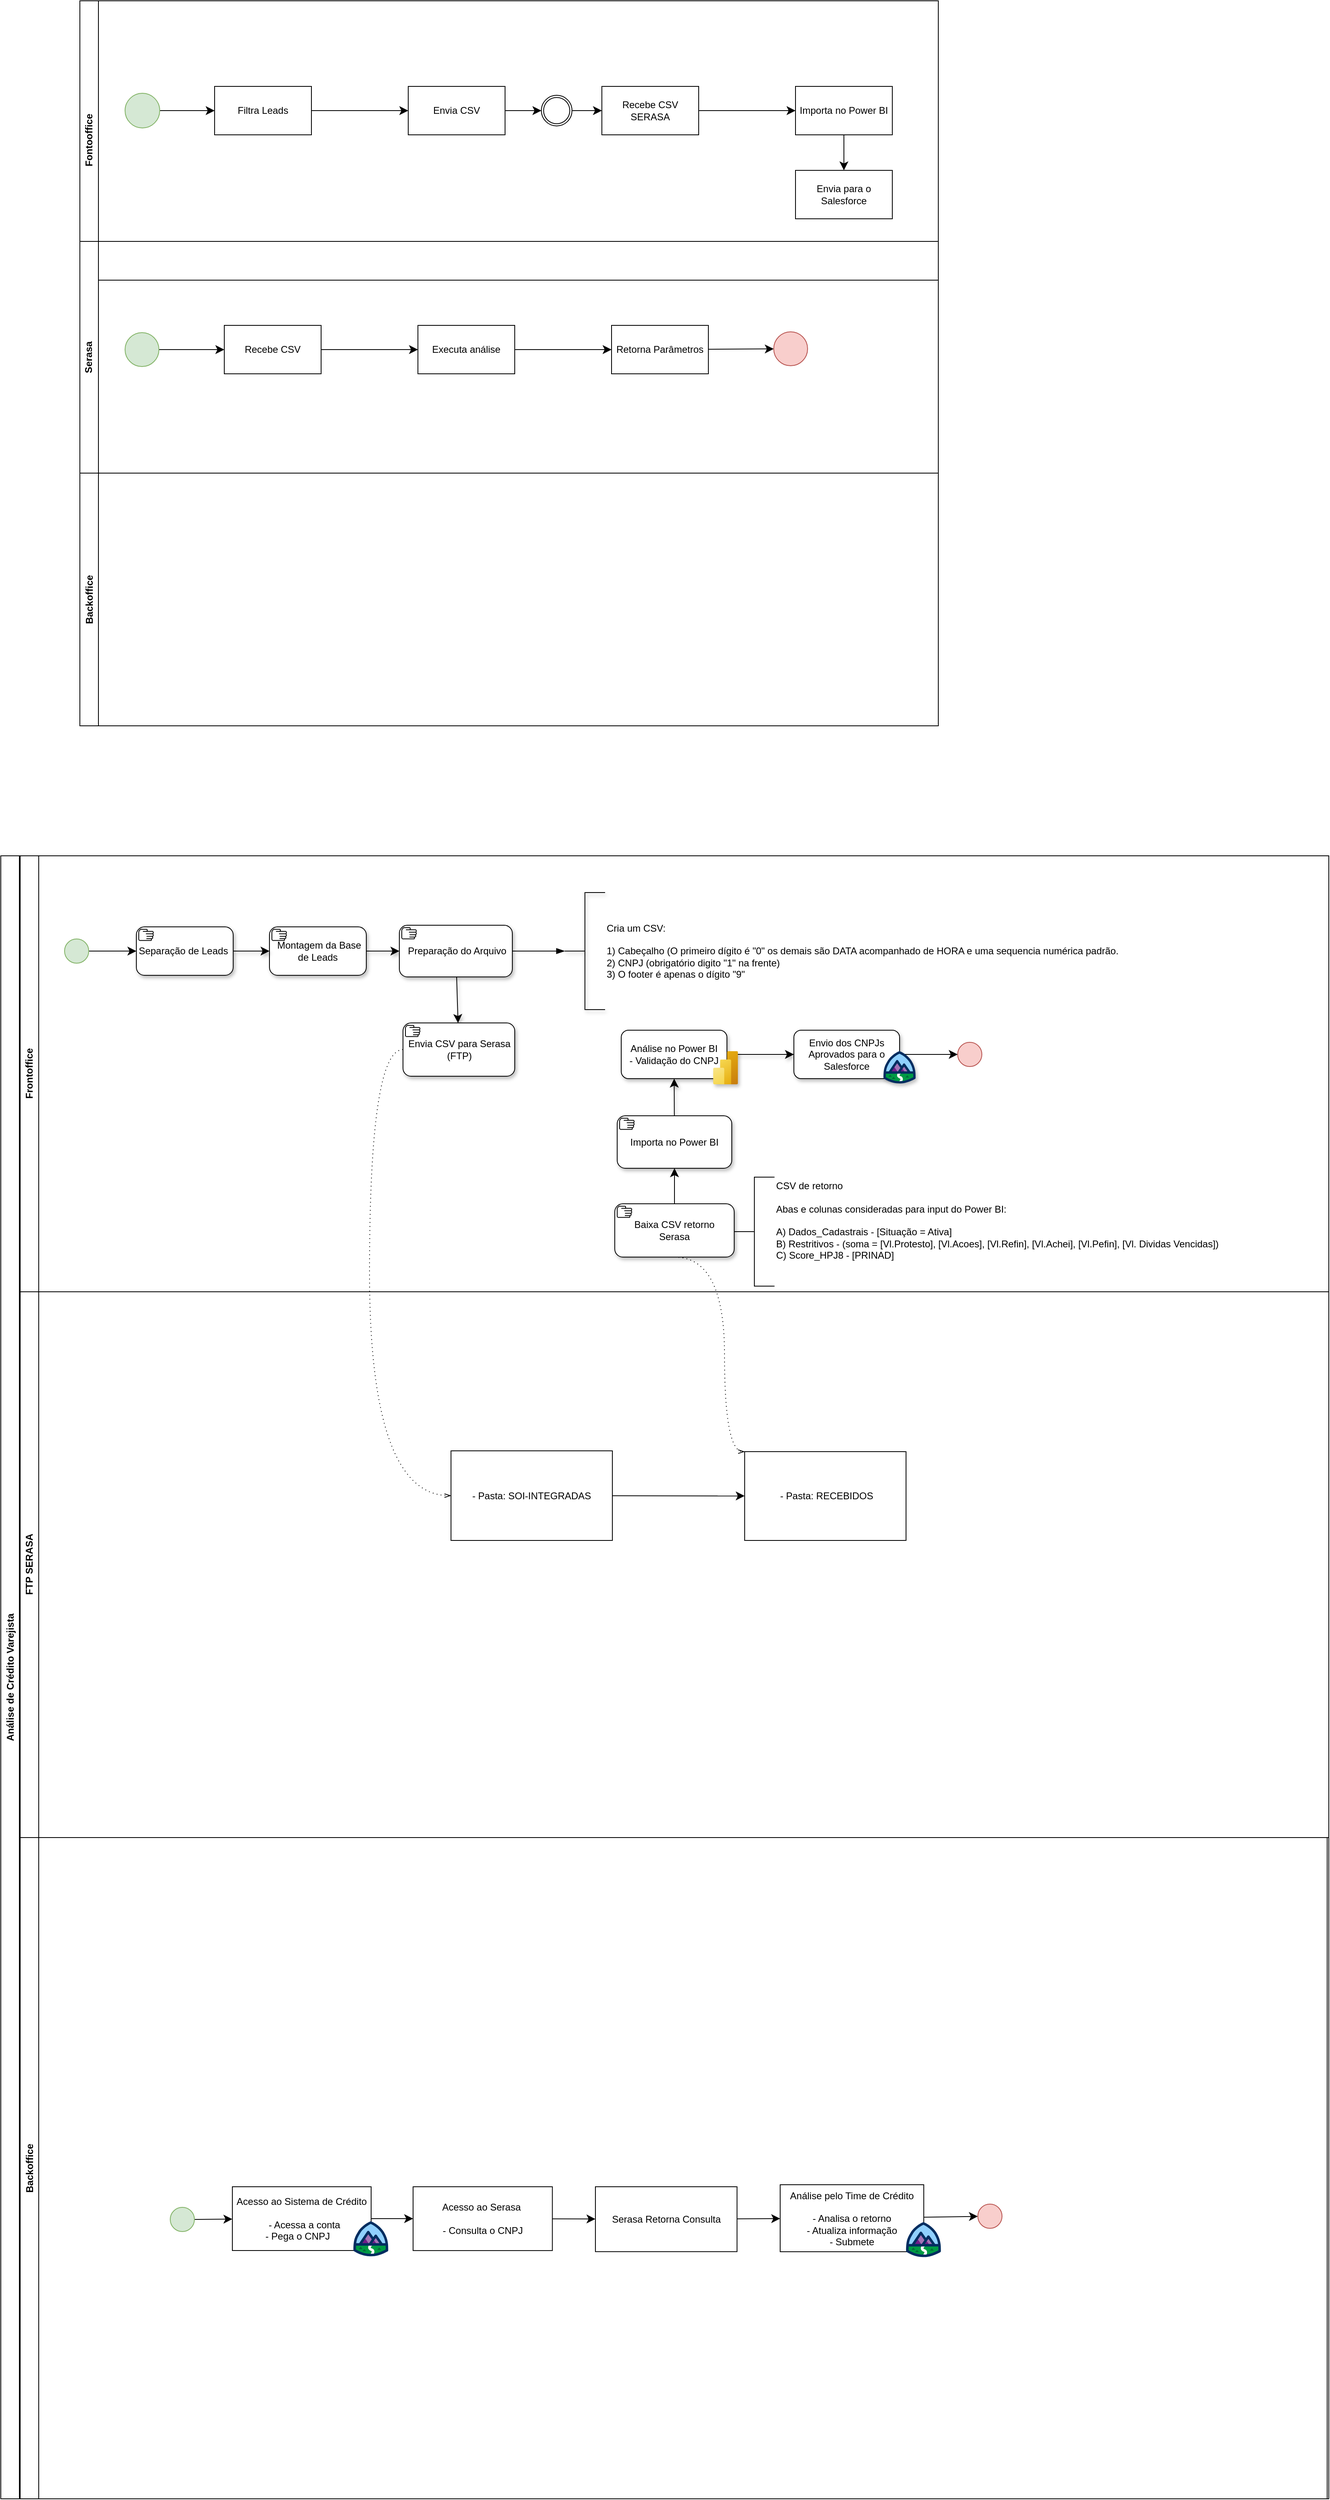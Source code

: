 <mxfile version="24.4.13" type="github">
  <diagram name="Página-1" id="HzU6DnvcWr33lS5XU5_k">
    <mxGraphModel dx="2533" dy="1444" grid="0" gridSize="10" guides="1" tooltips="1" connect="1" arrows="1" fold="1" page="0" pageScale="1" pageWidth="827" pageHeight="1169" math="0" shadow="0">
      <root>
        <mxCell id="0" />
        <mxCell id="1" parent="0" />
        <mxCell id="F1_kbiJudmcKUoZWItg5-99" value="Fontooffice" style="swimlane;horizontal=0;whiteSpace=wrap;html=1;" vertex="1" parent="1">
          <mxGeometry x="-417" y="-90" width="1064" height="346" as="geometry" />
        </mxCell>
        <mxCell id="F1_kbiJudmcKUoZWItg5-100" value="" style="endArrow=classic;html=1;rounded=0;fontSize=12;startSize=8;endSize=8;curved=1;entryX=0;entryY=0.5;entryDx=0;entryDy=0;" edge="1" parent="F1_kbiJudmcKUoZWItg5-99" source="F1_kbiJudmcKUoZWItg5-101" target="F1_kbiJudmcKUoZWItg5-103">
          <mxGeometry width="50" height="50" relative="1" as="geometry">
            <mxPoint x="97" y="138.5" as="sourcePoint" />
            <mxPoint x="222" y="153.5" as="targetPoint" />
          </mxGeometry>
        </mxCell>
        <mxCell id="F1_kbiJudmcKUoZWItg5-101" value="" style="ellipse;whiteSpace=wrap;html=1;aspect=fixed;fillColor=#d5e8d4;strokeColor=#82b366;" vertex="1" parent="F1_kbiJudmcKUoZWItg5-99">
          <mxGeometry x="56" y="114.5" width="43" height="43" as="geometry" />
        </mxCell>
        <mxCell id="F1_kbiJudmcKUoZWItg5-102" value="" style="edgeStyle=none;curved=1;rounded=0;orthogonalLoop=1;jettySize=auto;html=1;fontSize=12;startSize=8;endSize=8;" edge="1" parent="F1_kbiJudmcKUoZWItg5-99" source="F1_kbiJudmcKUoZWItg5-103" target="F1_kbiJudmcKUoZWItg5-105">
          <mxGeometry relative="1" as="geometry" />
        </mxCell>
        <mxCell id="F1_kbiJudmcKUoZWItg5-103" value="Filtra Leads" style="rounded=0;whiteSpace=wrap;html=1;" vertex="1" parent="F1_kbiJudmcKUoZWItg5-99">
          <mxGeometry x="167" y="106" width="120" height="60" as="geometry" />
        </mxCell>
        <mxCell id="F1_kbiJudmcKUoZWItg5-104" value="" style="edgeStyle=none;curved=1;rounded=0;orthogonalLoop=1;jettySize=auto;html=1;fontSize=12;startSize=8;endSize=8;entryX=0;entryY=0.5;entryDx=0;entryDy=0;entryPerimeter=0;" edge="1" parent="F1_kbiJudmcKUoZWItg5-99" source="F1_kbiJudmcKUoZWItg5-105" target="F1_kbiJudmcKUoZWItg5-112">
          <mxGeometry relative="1" as="geometry" />
        </mxCell>
        <mxCell id="F1_kbiJudmcKUoZWItg5-105" value="Envia CSV" style="rounded=0;whiteSpace=wrap;html=1;" vertex="1" parent="F1_kbiJudmcKUoZWItg5-99">
          <mxGeometry x="407" y="106" width="120" height="60" as="geometry" />
        </mxCell>
        <mxCell id="F1_kbiJudmcKUoZWItg5-106" value="" style="edgeStyle=none;curved=1;rounded=0;orthogonalLoop=1;jettySize=auto;html=1;fontSize=12;startSize=8;endSize=8;" edge="1" parent="F1_kbiJudmcKUoZWItg5-99" source="F1_kbiJudmcKUoZWItg5-107" target="F1_kbiJudmcKUoZWItg5-109">
          <mxGeometry relative="1" as="geometry" />
        </mxCell>
        <mxCell id="F1_kbiJudmcKUoZWItg5-107" value="Recebe CSV SERASA" style="rounded=0;whiteSpace=wrap;html=1;" vertex="1" parent="F1_kbiJudmcKUoZWItg5-99">
          <mxGeometry x="647" y="106" width="120" height="60" as="geometry" />
        </mxCell>
        <mxCell id="F1_kbiJudmcKUoZWItg5-108" value="" style="edgeStyle=none;curved=1;rounded=0;orthogonalLoop=1;jettySize=auto;html=1;fontSize=12;startSize=8;endSize=8;" edge="1" parent="F1_kbiJudmcKUoZWItg5-99" source="F1_kbiJudmcKUoZWItg5-109" target="F1_kbiJudmcKUoZWItg5-110">
          <mxGeometry relative="1" as="geometry" />
        </mxCell>
        <mxCell id="F1_kbiJudmcKUoZWItg5-109" value="Importa no Power BI" style="rounded=0;whiteSpace=wrap;html=1;" vertex="1" parent="F1_kbiJudmcKUoZWItg5-99">
          <mxGeometry x="887" y="106" width="120" height="60" as="geometry" />
        </mxCell>
        <mxCell id="F1_kbiJudmcKUoZWItg5-110" value="Envia para o Salesforce" style="rounded=0;whiteSpace=wrap;html=1;" vertex="1" parent="F1_kbiJudmcKUoZWItg5-99">
          <mxGeometry x="887" y="210" width="120" height="60" as="geometry" />
        </mxCell>
        <mxCell id="F1_kbiJudmcKUoZWItg5-111" value="" style="edgeStyle=none;curved=1;rounded=0;orthogonalLoop=1;jettySize=auto;html=1;fontSize=12;startSize=8;endSize=8;" edge="1" parent="F1_kbiJudmcKUoZWItg5-99" source="F1_kbiJudmcKUoZWItg5-112" target="F1_kbiJudmcKUoZWItg5-107">
          <mxGeometry relative="1" as="geometry" />
        </mxCell>
        <mxCell id="F1_kbiJudmcKUoZWItg5-112" value="" style="points=[[0.145,0.145,0],[0.5,0,0],[0.855,0.145,0],[1,0.5,0],[0.855,0.855,0],[0.5,1,0],[0.145,0.855,0],[0,0.5,0]];shape=mxgraph.bpmn.event;html=1;verticalLabelPosition=bottom;labelBackgroundColor=#ffffff;verticalAlign=top;align=center;perimeter=ellipsePerimeter;outlineConnect=0;aspect=fixed;outline=throwing;symbol=general;" vertex="1" parent="F1_kbiJudmcKUoZWItg5-99">
          <mxGeometry x="572" y="117" width="38" height="38" as="geometry" />
        </mxCell>
        <mxCell id="F1_kbiJudmcKUoZWItg5-113" value="Serasa" style="swimlane;horizontal=0;whiteSpace=wrap;html=1;" vertex="1" parent="1">
          <mxGeometry x="-417" y="208" width="1064" height="287" as="geometry" />
        </mxCell>
        <mxCell id="F1_kbiJudmcKUoZWItg5-114" value="" style="edgeStyle=none;curved=1;rounded=0;orthogonalLoop=1;jettySize=auto;html=1;fontSize=12;startSize=8;endSize=8;" edge="1" parent="F1_kbiJudmcKUoZWItg5-113" source="F1_kbiJudmcKUoZWItg5-115" target="F1_kbiJudmcKUoZWItg5-117">
          <mxGeometry relative="1" as="geometry" />
        </mxCell>
        <mxCell id="F1_kbiJudmcKUoZWItg5-115" value="" style="ellipse;whiteSpace=wrap;html=1;aspect=fixed;fillColor=#d5e8d4;strokeColor=#82b366;" vertex="1" parent="F1_kbiJudmcKUoZWItg5-113">
          <mxGeometry x="56" y="113" width="42" height="42" as="geometry" />
        </mxCell>
        <mxCell id="F1_kbiJudmcKUoZWItg5-116" value="" style="edgeStyle=none;curved=1;rounded=0;orthogonalLoop=1;jettySize=auto;html=1;fontSize=12;startSize=8;endSize=8;" edge="1" parent="F1_kbiJudmcKUoZWItg5-113" source="F1_kbiJudmcKUoZWItg5-117" target="F1_kbiJudmcKUoZWItg5-119">
          <mxGeometry relative="1" as="geometry" />
        </mxCell>
        <mxCell id="F1_kbiJudmcKUoZWItg5-117" value="Recebe CSV" style="whiteSpace=wrap;html=1;" vertex="1" parent="F1_kbiJudmcKUoZWItg5-113">
          <mxGeometry x="179" y="104" width="120" height="60" as="geometry" />
        </mxCell>
        <mxCell id="F1_kbiJudmcKUoZWItg5-118" value="" style="edgeStyle=none;curved=1;rounded=0;orthogonalLoop=1;jettySize=auto;html=1;fontSize=12;startSize=8;endSize=8;" edge="1" parent="F1_kbiJudmcKUoZWItg5-113" source="F1_kbiJudmcKUoZWItg5-119" target="F1_kbiJudmcKUoZWItg5-121">
          <mxGeometry relative="1" as="geometry" />
        </mxCell>
        <mxCell id="F1_kbiJudmcKUoZWItg5-119" value="Executa análise" style="whiteSpace=wrap;html=1;" vertex="1" parent="F1_kbiJudmcKUoZWItg5-113">
          <mxGeometry x="419" y="104" width="120" height="60" as="geometry" />
        </mxCell>
        <mxCell id="F1_kbiJudmcKUoZWItg5-120" value="" style="edgeStyle=none;curved=1;rounded=0;orthogonalLoop=1;jettySize=auto;html=1;fontSize=12;startSize=8;endSize=8;" edge="1" parent="F1_kbiJudmcKUoZWItg5-113" source="F1_kbiJudmcKUoZWItg5-121" target="F1_kbiJudmcKUoZWItg5-122">
          <mxGeometry relative="1" as="geometry" />
        </mxCell>
        <mxCell id="F1_kbiJudmcKUoZWItg5-121" value="Retorna Parâmetros" style="whiteSpace=wrap;html=1;" vertex="1" parent="F1_kbiJudmcKUoZWItg5-113">
          <mxGeometry x="659" y="104" width="120" height="60" as="geometry" />
        </mxCell>
        <mxCell id="F1_kbiJudmcKUoZWItg5-122" value="" style="ellipse;whiteSpace=wrap;html=1;fillColor=#f8cecc;strokeColor=#b85450;" vertex="1" parent="F1_kbiJudmcKUoZWItg5-113">
          <mxGeometry x="860" y="112" width="42" height="42" as="geometry" />
        </mxCell>
        <mxCell id="F1_kbiJudmcKUoZWItg5-123" value="Backoffice" style="swimlane;horizontal=0;whiteSpace=wrap;html=1;" vertex="1" parent="1">
          <mxGeometry x="-417" y="495" width="1064" height="313" as="geometry" />
        </mxCell>
        <mxCell id="F1_kbiJudmcKUoZWItg5-124" value="Frontoffice" style="swimlane;horizontal=0;whiteSpace=wrap;html=1;" vertex="1" parent="1">
          <mxGeometry x="-491" y="969" width="1622" height="540" as="geometry" />
        </mxCell>
        <mxCell id="F1_kbiJudmcKUoZWItg5-125" value="Análise de Crédito Varejista" style="swimlane;horizontal=0;whiteSpace=wrap;html=1;strokeWidth=1;gradientColor=none;" vertex="1" parent="1">
          <mxGeometry x="-515" y="969" width="1646" height="2035" as="geometry" />
        </mxCell>
        <mxCell id="F1_kbiJudmcKUoZWItg5-126" value="" style="edgeStyle=none;curved=1;rounded=0;orthogonalLoop=1;jettySize=auto;html=1;fontSize=12;startSize=8;endSize=8;" edge="1" parent="F1_kbiJudmcKUoZWItg5-125" source="F1_kbiJudmcKUoZWItg5-127" target="F1_kbiJudmcKUoZWItg5-133">
          <mxGeometry relative="1" as="geometry" />
        </mxCell>
        <mxCell id="F1_kbiJudmcKUoZWItg5-127" value="" style="ellipse;whiteSpace=wrap;html=1;aspect=fixed;fillColor=#d5e8d4;strokeColor=#82b366;" vertex="1" parent="F1_kbiJudmcKUoZWItg5-125">
          <mxGeometry x="79" y="103" width="30" height="30" as="geometry" />
        </mxCell>
        <mxCell id="F1_kbiJudmcKUoZWItg5-128" value="" style="ellipse;whiteSpace=wrap;html=1;aspect=fixed;fillColor=#f8cecc;strokeColor=#b85450;" vertex="1" parent="F1_kbiJudmcKUoZWItg5-125">
          <mxGeometry x="1186" y="231" width="30" height="30" as="geometry" />
        </mxCell>
        <mxCell id="F1_kbiJudmcKUoZWItg5-129" value="" style="edgeStyle=none;curved=1;rounded=0;orthogonalLoop=1;jettySize=auto;html=1;fontSize=12;startSize=8;endSize=8;shadow=1;" edge="1" parent="F1_kbiJudmcKUoZWItg5-125" source="F1_kbiJudmcKUoZWItg5-137" target="F1_kbiJudmcKUoZWItg5-140">
          <mxGeometry relative="1" as="geometry" />
        </mxCell>
        <mxCell id="F1_kbiJudmcKUoZWItg5-130" value="" style="edgeStyle=none;curved=1;rounded=0;orthogonalLoop=1;jettySize=auto;html=1;fontSize=12;startSize=8;endSize=8;shadow=1;" edge="1" parent="F1_kbiJudmcKUoZWItg5-125" source="F1_kbiJudmcKUoZWItg5-140" target="F1_kbiJudmcKUoZWItg5-143">
          <mxGeometry relative="1" as="geometry" />
        </mxCell>
        <mxCell id="F1_kbiJudmcKUoZWItg5-131" value="" style="edgeStyle=none;curved=1;rounded=0;orthogonalLoop=1;jettySize=auto;html=1;fontSize=12;startSize=8;endSize=8;shadow=1;" edge="1" parent="F1_kbiJudmcKUoZWItg5-125" source="F1_kbiJudmcKUoZWItg5-151" target="F1_kbiJudmcKUoZWItg5-132">
          <mxGeometry relative="1" as="geometry">
            <mxPoint x="579.5" y="148.0" as="sourcePoint" />
            <mxPoint x="596" y="201" as="targetPoint" />
          </mxGeometry>
        </mxCell>
        <mxCell id="F1_kbiJudmcKUoZWItg5-132" value="&lt;div&gt;Envia CSV para Serasa (FTP)&lt;/div&gt;" style="points=[[0.25,0,0],[0.5,0,0],[0.75,0,0],[1,0.25,0],[1,0.5,0],[1,0.75,0],[0.75,1,0],[0.5,1,0],[0.25,1,0],[0,0.75,0],[0,0.5,0],[0,0.25,0]];shape=mxgraph.bpmn.task;whiteSpace=wrap;rectStyle=rounded;size=10;html=1;container=1;expand=0;collapsible=0;taskMarker=manual;shadow=1;" vertex="1" parent="F1_kbiJudmcKUoZWItg5-125">
          <mxGeometry x="498.5" y="207" width="138.5" height="66" as="geometry" />
        </mxCell>
        <mxCell id="F1_kbiJudmcKUoZWItg5-133" value="&lt;div&gt;Separação d&lt;span style=&quot;background-color: initial;&quot;&gt;e Leads&amp;nbsp;&lt;/span&gt;&lt;/div&gt;" style="points=[[0.25,0,0],[0.5,0,0],[0.75,0,0],[1,0.25,0],[1,0.5,0],[1,0.75,0],[0.75,1,0],[0.5,1,0],[0.25,1,0],[0,0.75,0],[0,0.5,0],[0,0.25,0]];shape=mxgraph.bpmn.task;whiteSpace=wrap;rectStyle=rounded;size=10;html=1;container=1;expand=0;collapsible=0;taskMarker=manual;shadow=1;" vertex="1" parent="F1_kbiJudmcKUoZWItg5-125">
          <mxGeometry x="168" y="88" width="120" height="60" as="geometry" />
        </mxCell>
        <mxCell id="F1_kbiJudmcKUoZWItg5-134" value="&amp;nbsp;Montagem da Base de Leads" style="points=[[0.25,0,0],[0.5,0,0],[0.75,0,0],[1,0.25,0],[1,0.5,0],[1,0.75,0],[0.75,1,0],[0.5,1,0],[0.25,1,0],[0,0.75,0],[0,0.5,0],[0,0.25,0]];shape=mxgraph.bpmn.task;whiteSpace=wrap;rectStyle=rounded;size=10;html=1;container=1;expand=0;collapsible=0;taskMarker=manual;shadow=1;" vertex="1" parent="F1_kbiJudmcKUoZWItg5-125">
          <mxGeometry x="333" y="88" width="120" height="60" as="geometry" />
        </mxCell>
        <mxCell id="F1_kbiJudmcKUoZWItg5-135" value="" style="edgeStyle=none;curved=1;rounded=0;orthogonalLoop=1;jettySize=auto;html=1;fontSize=12;startSize=8;endSize=8;shadow=1;entryX=0;entryY=0.5;entryDx=0;entryDy=0;" edge="1" parent="F1_kbiJudmcKUoZWItg5-125" source="F1_kbiJudmcKUoZWItg5-133" target="F1_kbiJudmcKUoZWItg5-134">
          <mxGeometry relative="1" as="geometry">
            <mxPoint x="322" y="118" as="targetPoint" />
          </mxGeometry>
        </mxCell>
        <mxCell id="F1_kbiJudmcKUoZWItg5-136" value="" style="edgeStyle=none;curved=1;rounded=0;orthogonalLoop=1;jettySize=auto;html=1;fontSize=12;startSize=8;endSize=8;shadow=1;" edge="1" parent="F1_kbiJudmcKUoZWItg5-125" source="F1_kbiJudmcKUoZWItg5-134" target="F1_kbiJudmcKUoZWItg5-151">
          <mxGeometry relative="1" as="geometry">
            <mxPoint x="514.0" y="118.0" as="targetPoint" />
          </mxGeometry>
        </mxCell>
        <mxCell id="F1_kbiJudmcKUoZWItg5-137" value="Importa no Power BI" style="points=[[0.25,0,0],[0.5,0,0],[0.75,0,0],[1,0.25,0],[1,0.5,0],[1,0.75,0],[0.75,1,0],[0.5,1,0],[0.25,1,0],[0,0.75,0],[0,0.5,0],[0,0.25,0]];shape=mxgraph.bpmn.task;whiteSpace=wrap;rectStyle=rounded;size=10;html=1;container=1;expand=0;collapsible=0;taskMarker=manual;shadow=1;" vertex="1" parent="F1_kbiJudmcKUoZWItg5-125">
          <mxGeometry x="764" y="322" width="142" height="65" as="geometry" />
        </mxCell>
        <mxCell id="F1_kbiJudmcKUoZWItg5-138" value="" style="edgeStyle=none;curved=1;rounded=0;orthogonalLoop=1;jettySize=auto;html=1;fontSize=12;startSize=8;endSize=8;" edge="1" parent="F1_kbiJudmcKUoZWItg5-125" source="F1_kbiJudmcKUoZWItg5-143" target="F1_kbiJudmcKUoZWItg5-128">
          <mxGeometry relative="1" as="geometry" />
        </mxCell>
        <mxCell id="F1_kbiJudmcKUoZWItg5-139" value="" style="group;shadow=1;rounded=0;" vertex="1" connectable="0" parent="F1_kbiJudmcKUoZWItg5-125">
          <mxGeometry x="769" y="216" width="144.75" height="67" as="geometry" />
        </mxCell>
        <mxCell id="F1_kbiJudmcKUoZWItg5-140" value="Análise no Power BI&lt;div&gt;- Validação do CNPJ&lt;/div&gt;" style="rounded=1;whiteSpace=wrap;html=1;shadow=1;glass=0;" vertex="1" parent="F1_kbiJudmcKUoZWItg5-139">
          <mxGeometry width="131" height="60" as="geometry" />
        </mxCell>
        <mxCell id="F1_kbiJudmcKUoZWItg5-141" value="" style="image;aspect=fixed;html=1;points=[];align=center;fontSize=12;image=img/lib/azure2/analytics/Power_BI_Embedded.svg;shadow=1;" vertex="1" parent="F1_kbiJudmcKUoZWItg5-139">
          <mxGeometry x="114" y="26" width="30.75" height="41" as="geometry" />
        </mxCell>
        <mxCell id="F1_kbiJudmcKUoZWItg5-142" value="" style="group;shadow=1;" vertex="1" connectable="0" parent="F1_kbiJudmcKUoZWItg5-125">
          <mxGeometry x="983" y="216" width="151" height="66" as="geometry" />
        </mxCell>
        <mxCell id="F1_kbiJudmcKUoZWItg5-143" value="Envio dos CNPJs Aprovados para o Salesforce" style="rounded=1;whiteSpace=wrap;html=1;shadow=1;glass=0;" vertex="1" parent="F1_kbiJudmcKUoZWItg5-142">
          <mxGeometry width="131" height="60" as="geometry" />
        </mxCell>
        <mxCell id="F1_kbiJudmcKUoZWItg5-144" value="" style="verticalLabelPosition=bottom;aspect=fixed;html=1;shape=mxgraph.salesforce.learning;shadow=1;" vertex="1" parent="F1_kbiJudmcKUoZWItg5-142">
          <mxGeometry x="111" y="26" width="40" height="40" as="geometry" />
        </mxCell>
        <mxCell id="F1_kbiJudmcKUoZWItg5-145" value="FTP SERASA" style="swimlane;horizontal=0;whiteSpace=wrap;html=1;" vertex="1" parent="F1_kbiJudmcKUoZWItg5-125">
          <mxGeometry x="24" y="540" width="1622" height="676" as="geometry" />
        </mxCell>
        <mxCell id="F1_kbiJudmcKUoZWItg5-146" value="" style="edgeStyle=none;curved=1;rounded=0;orthogonalLoop=1;jettySize=auto;html=1;fontSize=12;startSize=8;endSize=8;" edge="1" parent="F1_kbiJudmcKUoZWItg5-145" source="F1_kbiJudmcKUoZWItg5-147" target="F1_kbiJudmcKUoZWItg5-148">
          <mxGeometry relative="1" as="geometry" />
        </mxCell>
        <mxCell id="F1_kbiJudmcKUoZWItg5-147" value="&amp;nbsp;- Pasta: SOI-INTEGRADAS&amp;nbsp;" style="rounded=0;whiteSpace=wrap;html=1;" vertex="1" parent="F1_kbiJudmcKUoZWItg5-145">
          <mxGeometry x="534" y="197" width="200" height="111" as="geometry" />
        </mxCell>
        <mxCell id="F1_kbiJudmcKUoZWItg5-148" value="&amp;nbsp;- Pasta: RECEBIDOS" style="rounded=0;whiteSpace=wrap;html=1;" vertex="1" parent="F1_kbiJudmcKUoZWItg5-145">
          <mxGeometry x="898" y="198" width="200" height="110" as="geometry" />
        </mxCell>
        <mxCell id="F1_kbiJudmcKUoZWItg5-149" value="Backoffice" style="swimlane;horizontal=0;whiteSpace=wrap;html=1;" vertex="1" parent="F1_kbiJudmcKUoZWItg5-125">
          <mxGeometry x="24" y="1216" width="1620" height="819" as="geometry" />
        </mxCell>
        <mxCell id="F1_kbiJudmcKUoZWItg5-150" value="Cria um CSV:&lt;div&gt;&lt;br&gt;&lt;/div&gt;&lt;div&gt;&lt;div&gt;1) Cabeçalho (O primeiro dígito é &quot;0&quot; os demais&amp;nbsp;&lt;span style=&quot;background-color: initial;&quot;&gt;são DATA acompanhado de HORA e uma sequencia numérica padrão.&lt;/span&gt;&lt;/div&gt;&lt;/div&gt;&lt;div&gt;2) CNPJ (obrigatório digito &quot;1&quot; na frente)&lt;br&gt;&lt;/div&gt;&lt;div&gt;3) O footer é apenas o dígito &quot;9&quot;&lt;/div&gt;" style="html=1;shape=mxgraph.flowchart.annotation_2;align=left;labelPosition=right;shadow=1;" vertex="1" parent="F1_kbiJudmcKUoZWItg5-125">
          <mxGeometry x="699" y="45.5" width="50" height="145" as="geometry" />
        </mxCell>
        <mxCell id="F1_kbiJudmcKUoZWItg5-151" value="&amp;nbsp;Preparação do Arquivo" style="points=[[0.25,0,0],[0.5,0,0],[0.75,0,0],[1,0.25,0],[1,0.5,0],[1,0.75,0],[0.75,1,0],[0.5,1,0],[0.25,1,0],[0,0.75,0],[0,0.5,0],[0,0.25,0]];shape=mxgraph.bpmn.task;whiteSpace=wrap;rectStyle=rounded;size=10;html=1;container=1;expand=0;collapsible=0;taskMarker=manual;shadow=1;" vertex="1" parent="F1_kbiJudmcKUoZWItg5-125">
          <mxGeometry x="494" y="86" width="140" height="64" as="geometry" />
        </mxCell>
        <mxCell id="F1_kbiJudmcKUoZWItg5-152" value="" style="edgeStyle=elbowEdgeStyle;fontSize=12;html=1;endFill=0;startFill=0;endSize=6;startSize=6;dashed=1;dashPattern=1 4;endArrow=openThin;startArrow=none;rounded=0;curved=1;entryX=0;entryY=0.5;entryDx=0;entryDy=0;elbow=horizontal;" edge="1" parent="F1_kbiJudmcKUoZWItg5-125" source="F1_kbiJudmcKUoZWItg5-132" target="F1_kbiJudmcKUoZWItg5-147">
          <mxGeometry width="160" relative="1" as="geometry">
            <mxPoint x="539" y="639.5" as="sourcePoint" />
            <mxPoint x="652" y="712" as="targetPoint" />
            <Array as="points">
              <mxPoint x="457" y="512" />
            </Array>
          </mxGeometry>
        </mxCell>
        <mxCell id="F1_kbiJudmcKUoZWItg5-153" value="" style="edgeStyle=elbowEdgeStyle;fontSize=12;html=1;endArrow=blockThin;endFill=1;rounded=0;startSize=8;endSize=8;curved=1;exitX=1;exitY=0.5;exitDx=0;exitDy=0;exitPerimeter=0;entryX=0;entryY=0.5;entryDx=0;entryDy=0;entryPerimeter=0;" edge="1" parent="F1_kbiJudmcKUoZWItg5-125" source="F1_kbiJudmcKUoZWItg5-151" target="F1_kbiJudmcKUoZWItg5-150">
          <mxGeometry width="160" relative="1" as="geometry">
            <mxPoint x="634" y="212" as="sourcePoint" />
            <mxPoint x="794" y="212" as="targetPoint" />
          </mxGeometry>
        </mxCell>
        <mxCell id="F1_kbiJudmcKUoZWItg5-154" value="" style="edgeStyle=none;curved=1;rounded=0;orthogonalLoop=1;jettySize=auto;html=1;fontSize=12;startSize=8;endSize=8;exitX=0.5;exitY=0;exitDx=0;exitDy=0;exitPerimeter=0;" edge="1" parent="F1_kbiJudmcKUoZWItg5-125" source="F1_kbiJudmcKUoZWItg5-155" target="F1_kbiJudmcKUoZWItg5-137">
          <mxGeometry relative="1" as="geometry">
            <mxPoint x="832.412" y="506" as="sourcePoint" />
          </mxGeometry>
        </mxCell>
        <mxCell id="F1_kbiJudmcKUoZWItg5-155" value="Baixa CSV retorno&lt;div&gt;Serasa&lt;/div&gt;" style="points=[[0.25,0,0],[0.5,0,0],[0.75,0,0],[1,0.25,0],[1,0.5,0],[1,0.75,0],[0.75,1,0],[0.5,1,0],[0.25,1,0],[0,0.75,0],[0,0.5,0],[0,0.25,0]];shape=mxgraph.bpmn.task;whiteSpace=wrap;rectStyle=rounded;size=10;html=1;container=1;expand=0;collapsible=0;taskMarker=manual;shadow=1;" vertex="1" parent="F1_kbiJudmcKUoZWItg5-125">
          <mxGeometry x="761" y="431" width="148" height="66" as="geometry" />
        </mxCell>
        <mxCell id="F1_kbiJudmcKUoZWItg5-156" value="" style="edgeStyle=elbowEdgeStyle;fontSize=12;html=1;endFill=0;startFill=0;endSize=6;startSize=6;dashed=1;dashPattern=1 4;endArrow=openThin;startArrow=none;rounded=0;curved=1;exitX=0.5;exitY=1;exitDx=0;exitDy=0;entryX=0;entryY=0;entryDx=0;entryDy=0;" edge="1" parent="F1_kbiJudmcKUoZWItg5-125" source="F1_kbiJudmcKUoZWItg5-155" target="F1_kbiJudmcKUoZWItg5-148">
          <mxGeometry width="160" relative="1" as="geometry">
            <mxPoint x="647" y="490" as="sourcePoint" />
            <mxPoint x="807" y="490" as="targetPoint" />
            <Array as="points">
              <mxPoint x="897" y="606" />
            </Array>
          </mxGeometry>
        </mxCell>
        <mxCell id="F1_kbiJudmcKUoZWItg5-157" style="edgeStyle=none;curved=1;rounded=0;orthogonalLoop=1;jettySize=auto;html=1;exitX=0;exitY=0;exitDx=0;exitDy=0;fontSize=12;startSize=8;endSize=8;" edge="1" parent="F1_kbiJudmcKUoZWItg5-125" source="F1_kbiJudmcKUoZWItg5-128" target="F1_kbiJudmcKUoZWItg5-128">
          <mxGeometry relative="1" as="geometry" />
        </mxCell>
        <mxCell id="F1_kbiJudmcKUoZWItg5-158" value="CSV de retorno&lt;br&gt;&lt;br&gt;Abas e colunas consideradas para input do Power BI:&lt;div&gt;&lt;br&gt;A) Dados_Cadastrais - [Situação = Ativa]&lt;br&gt;B) Restritivos - (soma = [&lt;span dir=&quot;ltr&quot; class=&quot;ui-provider a b c d e f g h i j k l m n o p q r s t u v w x y z ab ac ae af ag ah ai aj ak&quot;&gt;Vl.Protesto], [Vl.Acoes], [Vl.Refin], [Vl.Achei], [Vl.Pefin], [Vl. Dividas Vencidas])&lt;/span&gt;&lt;br&gt;C) Score_HPJ8 - [PRINAD]&lt;br&gt;&lt;br&gt;&lt;div&gt;&lt;br&gt;&lt;/div&gt;&lt;/div&gt;" style="html=1;shape=mxgraph.flowchart.annotation_2;align=left;labelPosition=right;strokeWidth=1;perimeterSpacing=0;" vertex="1" parent="F1_kbiJudmcKUoZWItg5-125">
          <mxGeometry x="909" y="398" width="50" height="135" as="geometry" />
        </mxCell>
        <mxCell id="F1_kbiJudmcKUoZWItg5-159" value="" style="endArrow=classic;html=1;rounded=0;fontSize=12;startSize=8;endSize=8;curved=1;exitX=1;exitY=0.5;exitDx=0;exitDy=0;entryX=0;entryY=0.5;entryDx=0;entryDy=0;" edge="1" parent="1" source="F1_kbiJudmcKUoZWItg5-165" target="F1_kbiJudmcKUoZWItg5-174">
          <mxGeometry width="50" height="50" relative="1" as="geometry">
            <mxPoint x="-66" y="2634" as="sourcePoint" />
            <mxPoint x="-16" y="2584" as="targetPoint" />
          </mxGeometry>
        </mxCell>
        <mxCell id="F1_kbiJudmcKUoZWItg5-160" value="" style="edgeStyle=none;curved=1;rounded=0;orthogonalLoop=1;jettySize=auto;html=1;fontSize=12;startSize=8;endSize=8;" edge="1" parent="1" source="F1_kbiJudmcKUoZWItg5-174" target="F1_kbiJudmcKUoZWItg5-173">
          <mxGeometry relative="1" as="geometry" />
        </mxCell>
        <mxCell id="F1_kbiJudmcKUoZWItg5-161" style="edgeStyle=none;curved=1;rounded=0;orthogonalLoop=1;jettySize=auto;html=1;fontSize=12;startSize=8;endSize=8;" edge="1" parent="1" source="F1_kbiJudmcKUoZWItg5-162" target="F1_kbiJudmcKUoZWItg5-165">
          <mxGeometry relative="1" as="geometry" />
        </mxCell>
        <mxCell id="F1_kbiJudmcKUoZWItg5-162" value="" style="ellipse;whiteSpace=wrap;html=1;aspect=fixed;fillColor=#d5e8d4;strokeColor=#82b366;" vertex="1" parent="1">
          <mxGeometry x="-305" y="2643" width="30" height="30" as="geometry" />
        </mxCell>
        <mxCell id="F1_kbiJudmcKUoZWItg5-163" value="" style="ellipse;whiteSpace=wrap;html=1;aspect=fixed;fillColor=#f8cecc;strokeColor=#b85450;" vertex="1" parent="1">
          <mxGeometry x="696" y="2639" width="30" height="30" as="geometry" />
        </mxCell>
        <mxCell id="F1_kbiJudmcKUoZWItg5-164" value="" style="group" vertex="1" connectable="0" parent="1">
          <mxGeometry x="-228" y="2617.5" width="194.35" height="86.18" as="geometry" />
        </mxCell>
        <mxCell id="F1_kbiJudmcKUoZWItg5-165" value="&lt;div&gt;&amp;nbsp;Acesso ao Sistema de Crédito&amp;nbsp; &amp;nbsp;&amp;nbsp;&lt;/div&gt;&lt;div&gt;&amp;nbsp; - Acessa a conta&lt;/div&gt;&lt;div&gt;&lt;span style=&quot;background-color: initial;&quot;&gt;- Pega o CNPJ&amp;nbsp; &amp;nbsp;&lt;/span&gt;&lt;/div&gt;" style="rounded=0;whiteSpace=wrap;html=1;shadow=0;glass=0;" vertex="1" parent="F1_kbiJudmcKUoZWItg5-164">
          <mxGeometry width="172" height="79" as="geometry" />
        </mxCell>
        <mxCell id="F1_kbiJudmcKUoZWItg5-166" value="" style="verticalLabelPosition=bottom;aspect=fixed;html=1;shape=mxgraph.salesforce.learning;" vertex="1" parent="F1_kbiJudmcKUoZWItg5-164">
          <mxGeometry x="150" y="42.83" width="43.35" height="43.35" as="geometry" />
        </mxCell>
        <mxCell id="F1_kbiJudmcKUoZWItg5-167" value="" style="group" vertex="1" connectable="0" parent="1">
          <mxGeometry x="451" y="2615" width="199.35" height="89.68" as="geometry" />
        </mxCell>
        <mxCell id="F1_kbiJudmcKUoZWItg5-168" value="&lt;div&gt;Análise pelo Time de Crédito&lt;br&gt;&lt;br&gt;- Analisa o retorno&lt;br&gt;&lt;/div&gt;&lt;div&gt;- Atualiza informação&lt;br&gt;- Submete&lt;br&gt;&lt;/div&gt;" style="rounded=0;whiteSpace=wrap;html=1;shadow=0;glass=0;" vertex="1" parent="F1_kbiJudmcKUoZWItg5-167">
          <mxGeometry width="178" height="83" as="geometry" />
        </mxCell>
        <mxCell id="F1_kbiJudmcKUoZWItg5-169" style="edgeStyle=none;curved=1;rounded=0;orthogonalLoop=1;jettySize=auto;html=1;entryX=0;entryY=0.5;entryDx=0;entryDy=0;fontSize=12;startSize=8;endSize=8;" edge="1" parent="F1_kbiJudmcKUoZWItg5-167" source="F1_kbiJudmcKUoZWItg5-168" target="F1_kbiJudmcKUoZWItg5-168">
          <mxGeometry relative="1" as="geometry" />
        </mxCell>
        <mxCell id="F1_kbiJudmcKUoZWItg5-170" value="" style="verticalLabelPosition=bottom;aspect=fixed;html=1;shape=mxgraph.salesforce.learning;" vertex="1" parent="F1_kbiJudmcKUoZWItg5-167">
          <mxGeometry x="156" y="46.33" width="43.35" height="43.35" as="geometry" />
        </mxCell>
        <mxCell id="F1_kbiJudmcKUoZWItg5-171" value="" style="edgeStyle=none;curved=1;rounded=0;orthogonalLoop=1;jettySize=auto;html=1;fontSize=12;startSize=8;endSize=8;" edge="1" parent="1" source="F1_kbiJudmcKUoZWItg5-173" target="F1_kbiJudmcKUoZWItg5-168">
          <mxGeometry relative="1" as="geometry" />
        </mxCell>
        <mxCell id="F1_kbiJudmcKUoZWItg5-172" value="" style="edgeStyle=none;curved=1;rounded=0;orthogonalLoop=1;jettySize=auto;html=1;fontSize=12;startSize=8;endSize=8;" edge="1" parent="1" source="F1_kbiJudmcKUoZWItg5-168" target="F1_kbiJudmcKUoZWItg5-163">
          <mxGeometry relative="1" as="geometry" />
        </mxCell>
        <mxCell id="F1_kbiJudmcKUoZWItg5-173" value="Serasa Retorna Consulta" style="rounded=0;whiteSpace=wrap;html=1;shadow=0;glass=0;" vertex="1" parent="1">
          <mxGeometry x="222" y="2617.5" width="175.533" height="80.393" as="geometry" />
        </mxCell>
        <mxCell id="F1_kbiJudmcKUoZWItg5-174" value="Acesso ao Serasa&amp;nbsp;&lt;br&gt;&lt;div&gt;&lt;br&gt;&lt;/div&gt;&lt;div&gt;- Consulta o CNPJ&lt;br&gt;&lt;/div&gt;" style="rounded=0;whiteSpace=wrap;html=1;shadow=0;glass=0;" vertex="1" parent="1">
          <mxGeometry x="-4" y="2617.5" width="172.642" height="79.071" as="geometry" />
        </mxCell>
      </root>
    </mxGraphModel>
  </diagram>
</mxfile>
